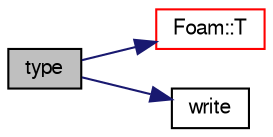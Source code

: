 digraph "type"
{
  bgcolor="transparent";
  edge [fontname="FreeSans",fontsize="10",labelfontname="FreeSans",labelfontsize="10"];
  node [fontname="FreeSans",fontsize="10",shape=record];
  rankdir="LR";
  Node4 [label="type",height=0.2,width=0.4,color="black", fillcolor="grey75", style="filled", fontcolor="black"];
  Node4 -> Node5 [color="midnightblue",fontsize="10",style="solid",fontname="FreeSans"];
  Node5 [label="Foam::T",height=0.2,width=0.4,color="red",URL="$a21124.html#ae57fda0abb14bb0944947c463c6e09d4"];
  Node4 -> Node10 [color="midnightblue",fontsize="10",style="solid",fontname="FreeSans"];
  Node10 [label="write",height=0.2,width=0.4,color="black",URL="$a30294.html#a78cec3e4ecac4a89a3ad8d38f2ad21f5",tooltip="Write to stream. "];
}
